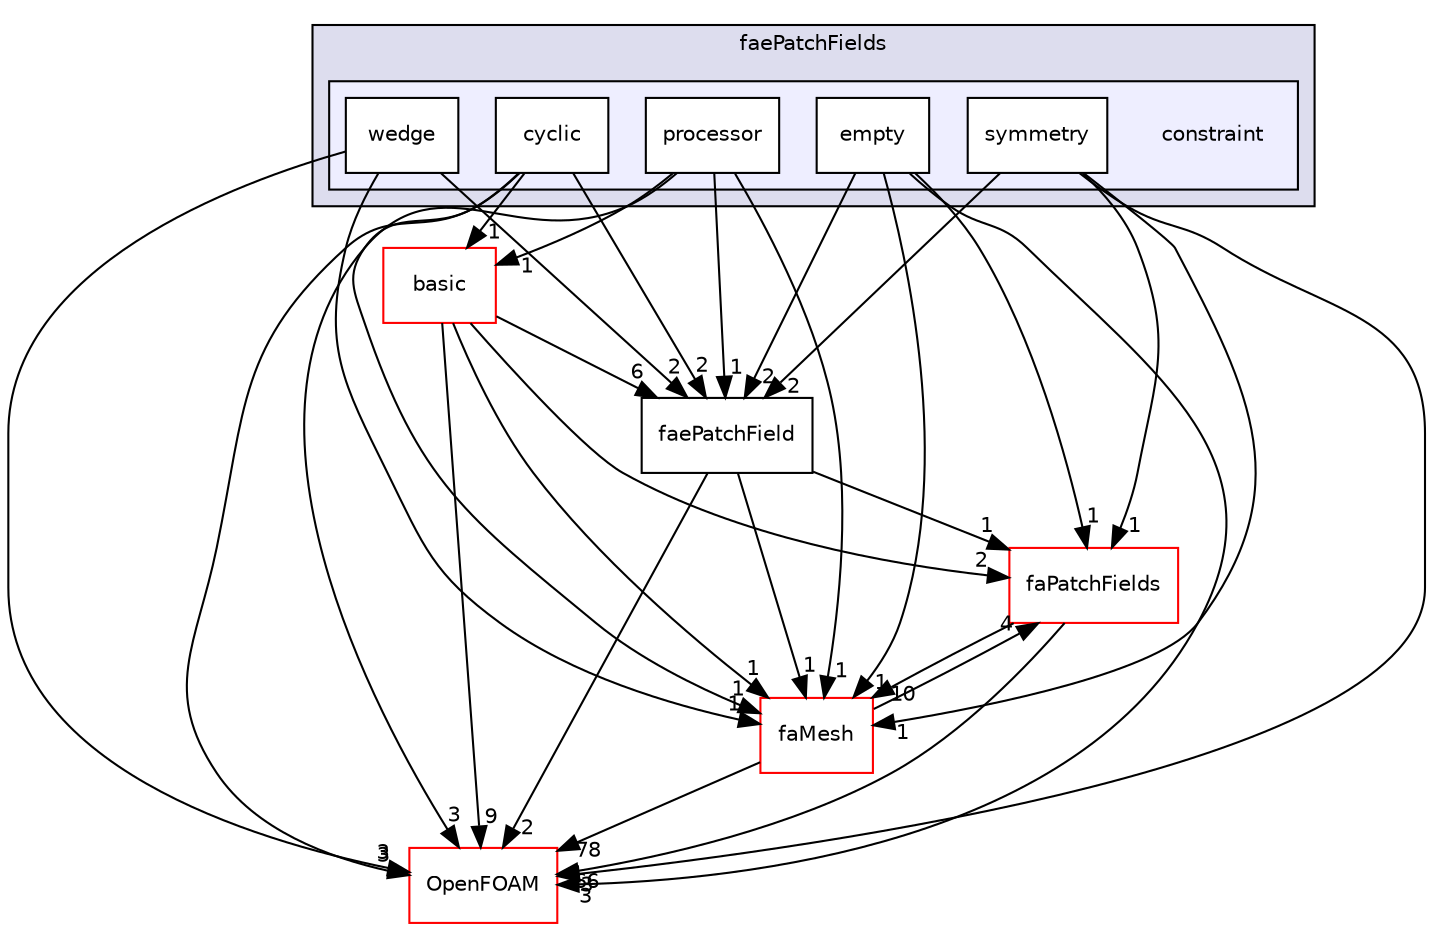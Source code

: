digraph "src/finiteArea/fields/faePatchFields/constraint" {
  bgcolor=transparent;
  compound=true
  node [ fontsize="10", fontname="Helvetica"];
  edge [ labelfontsize="10", labelfontname="Helvetica"];
  subgraph clusterdir_df4e6442309378257387a8327f9cd3cb {
    graph [ bgcolor="#ddddee", pencolor="black", label="faePatchFields" fontname="Helvetica", fontsize="10", URL="dir_df4e6442309378257387a8327f9cd3cb.html"]
  subgraph clusterdir_e83479c5cbdc0de817f80b34628cf9bc {
    graph [ bgcolor="#eeeeff", pencolor="black", label="" URL="dir_e83479c5cbdc0de817f80b34628cf9bc.html"];
    dir_e83479c5cbdc0de817f80b34628cf9bc [shape=plaintext label="constraint"];
    dir_6092deb43c8562edefb27551b8853cd9 [shape=box label="cyclic" color="black" fillcolor="white" style="filled" URL="dir_6092deb43c8562edefb27551b8853cd9.html"];
    dir_63f314180b8a0f5c4ab181464a630aaa [shape=box label="empty" color="black" fillcolor="white" style="filled" URL="dir_63f314180b8a0f5c4ab181464a630aaa.html"];
    dir_616b61025726fecf715c57581e709647 [shape=box label="processor" color="black" fillcolor="white" style="filled" URL="dir_616b61025726fecf715c57581e709647.html"];
    dir_e90b912f691631c144f2a5a3341c81de [shape=box label="symmetry" color="black" fillcolor="white" style="filled" URL="dir_e90b912f691631c144f2a5a3341c81de.html"];
    dir_d8a163c547702fe8c54b191e02dd853c [shape=box label="wedge" color="black" fillcolor="white" style="filled" URL="dir_d8a163c547702fe8c54b191e02dd853c.html"];
  }
  }
  dir_9a9f627b286188d2cd1baa0c83c91946 [shape=box label="basic" color="red" URL="dir_9a9f627b286188d2cd1baa0c83c91946.html"];
  dir_89f267ce19ccb856c83f45a6dc92ab14 [shape=box label="faePatchField" URL="dir_89f267ce19ccb856c83f45a6dc92ab14.html"];
  dir_c5473ff19b20e6ec4dfe5c310b3778a8 [shape=box label="OpenFOAM" color="red" URL="dir_c5473ff19b20e6ec4dfe5c310b3778a8.html"];
  dir_2ab18c7cf3ac70392000d64dbb3a76b5 [shape=box label="faPatchFields" color="red" URL="dir_2ab18c7cf3ac70392000d64dbb3a76b5.html"];
  dir_f14612db68a06d13a87d37d60dc895d5 [shape=box label="faMesh" color="red" URL="dir_f14612db68a06d13a87d37d60dc895d5.html"];
  dir_6092deb43c8562edefb27551b8853cd9->dir_9a9f627b286188d2cd1baa0c83c91946 [headlabel="1", labeldistance=1.5 headhref="dir_000743_000738.html"];
  dir_6092deb43c8562edefb27551b8853cd9->dir_89f267ce19ccb856c83f45a6dc92ab14 [headlabel="2", labeldistance=1.5 headhref="dir_000743_000748.html"];
  dir_6092deb43c8562edefb27551b8853cd9->dir_c5473ff19b20e6ec4dfe5c310b3778a8 [headlabel="3", labeldistance=1.5 headhref="dir_000743_002151.html"];
  dir_6092deb43c8562edefb27551b8853cd9->dir_f14612db68a06d13a87d37d60dc895d5 [headlabel="1", labeldistance=1.5 headhref="dir_000743_000719.html"];
  dir_9a9f627b286188d2cd1baa0c83c91946->dir_89f267ce19ccb856c83f45a6dc92ab14 [headlabel="6", labeldistance=1.5 headhref="dir_000738_000748.html"];
  dir_9a9f627b286188d2cd1baa0c83c91946->dir_c5473ff19b20e6ec4dfe5c310b3778a8 [headlabel="9", labeldistance=1.5 headhref="dir_000738_002151.html"];
  dir_9a9f627b286188d2cd1baa0c83c91946->dir_2ab18c7cf3ac70392000d64dbb3a76b5 [headlabel="2", labeldistance=1.5 headhref="dir_000738_000749.html"];
  dir_9a9f627b286188d2cd1baa0c83c91946->dir_f14612db68a06d13a87d37d60dc895d5 [headlabel="1", labeldistance=1.5 headhref="dir_000738_000719.html"];
  dir_63f314180b8a0f5c4ab181464a630aaa->dir_89f267ce19ccb856c83f45a6dc92ab14 [headlabel="2", labeldistance=1.5 headhref="dir_000744_000748.html"];
  dir_63f314180b8a0f5c4ab181464a630aaa->dir_c5473ff19b20e6ec4dfe5c310b3778a8 [headlabel="3", labeldistance=1.5 headhref="dir_000744_002151.html"];
  dir_63f314180b8a0f5c4ab181464a630aaa->dir_2ab18c7cf3ac70392000d64dbb3a76b5 [headlabel="1", labeldistance=1.5 headhref="dir_000744_000749.html"];
  dir_63f314180b8a0f5c4ab181464a630aaa->dir_f14612db68a06d13a87d37d60dc895d5 [headlabel="1", labeldistance=1.5 headhref="dir_000744_000719.html"];
  dir_d8a163c547702fe8c54b191e02dd853c->dir_89f267ce19ccb856c83f45a6dc92ab14 [headlabel="2", labeldistance=1.5 headhref="dir_000747_000748.html"];
  dir_d8a163c547702fe8c54b191e02dd853c->dir_c5473ff19b20e6ec4dfe5c310b3778a8 [headlabel="3", labeldistance=1.5 headhref="dir_000747_002151.html"];
  dir_d8a163c547702fe8c54b191e02dd853c->dir_f14612db68a06d13a87d37d60dc895d5 [headlabel="1", labeldistance=1.5 headhref="dir_000747_000719.html"];
  dir_616b61025726fecf715c57581e709647->dir_9a9f627b286188d2cd1baa0c83c91946 [headlabel="1", labeldistance=1.5 headhref="dir_000745_000738.html"];
  dir_616b61025726fecf715c57581e709647->dir_89f267ce19ccb856c83f45a6dc92ab14 [headlabel="1", labeldistance=1.5 headhref="dir_000745_000748.html"];
  dir_616b61025726fecf715c57581e709647->dir_c5473ff19b20e6ec4dfe5c310b3778a8 [headlabel="3", labeldistance=1.5 headhref="dir_000745_002151.html"];
  dir_616b61025726fecf715c57581e709647->dir_f14612db68a06d13a87d37d60dc895d5 [headlabel="1", labeldistance=1.5 headhref="dir_000745_000719.html"];
  dir_89f267ce19ccb856c83f45a6dc92ab14->dir_c5473ff19b20e6ec4dfe5c310b3778a8 [headlabel="2", labeldistance=1.5 headhref="dir_000748_002151.html"];
  dir_89f267ce19ccb856c83f45a6dc92ab14->dir_2ab18c7cf3ac70392000d64dbb3a76b5 [headlabel="1", labeldistance=1.5 headhref="dir_000748_000749.html"];
  dir_89f267ce19ccb856c83f45a6dc92ab14->dir_f14612db68a06d13a87d37d60dc895d5 [headlabel="1", labeldistance=1.5 headhref="dir_000748_000719.html"];
  dir_e90b912f691631c144f2a5a3341c81de->dir_89f267ce19ccb856c83f45a6dc92ab14 [headlabel="2", labeldistance=1.5 headhref="dir_000746_000748.html"];
  dir_e90b912f691631c144f2a5a3341c81de->dir_c5473ff19b20e6ec4dfe5c310b3778a8 [headlabel="3", labeldistance=1.5 headhref="dir_000746_002151.html"];
  dir_e90b912f691631c144f2a5a3341c81de->dir_2ab18c7cf3ac70392000d64dbb3a76b5 [headlabel="1", labeldistance=1.5 headhref="dir_000746_000749.html"];
  dir_e90b912f691631c144f2a5a3341c81de->dir_f14612db68a06d13a87d37d60dc895d5 [headlabel="1", labeldistance=1.5 headhref="dir_000746_000719.html"];
  dir_2ab18c7cf3ac70392000d64dbb3a76b5->dir_c5473ff19b20e6ec4dfe5c310b3778a8 [headlabel="66", labeldistance=1.5 headhref="dir_000749_002151.html"];
  dir_2ab18c7cf3ac70392000d64dbb3a76b5->dir_f14612db68a06d13a87d37d60dc895d5 [headlabel="10", labeldistance=1.5 headhref="dir_000749_000719.html"];
  dir_f14612db68a06d13a87d37d60dc895d5->dir_c5473ff19b20e6ec4dfe5c310b3778a8 [headlabel="78", labeldistance=1.5 headhref="dir_000719_002151.html"];
  dir_f14612db68a06d13a87d37d60dc895d5->dir_2ab18c7cf3ac70392000d64dbb3a76b5 [headlabel="4", labeldistance=1.5 headhref="dir_000719_000749.html"];
}
